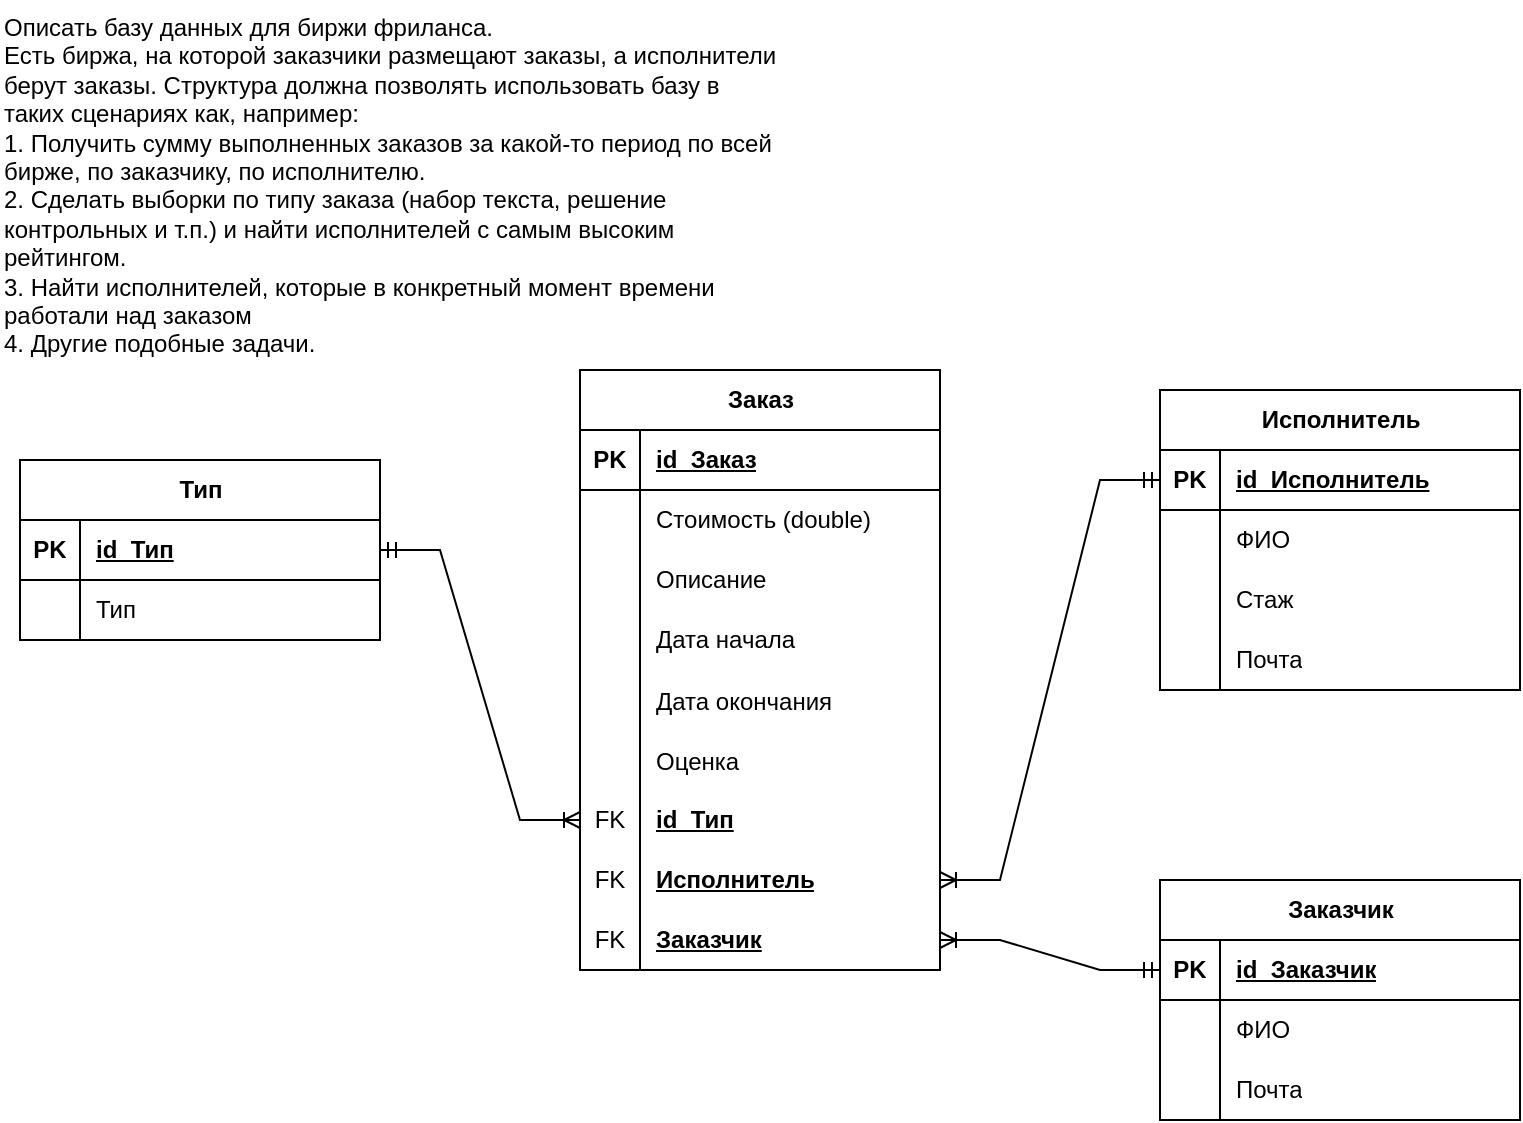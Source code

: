 <mxfile version="24.6.1" type="device">
  <diagram id="R2lEEEUBdFMjLlhIrx00" name="Page-1">
    <mxGraphModel dx="1224" dy="896" grid="1" gridSize="10" guides="1" tooltips="1" connect="1" arrows="1" fold="1" page="1" pageScale="1" pageWidth="850" pageHeight="1100" math="0" shadow="0" extFonts="Permanent Marker^https://fonts.googleapis.com/css?family=Permanent+Marker">
      <root>
        <mxCell id="0" />
        <mxCell id="1" parent="0" />
        <mxCell id="HXhsAeR6SbmvNHF-tyEE-1" value="Описать базу данных для биржи фриланса.&#xa;Есть биржа, на которой заказчики размещают заказы, а исполнители&#xa;берут заказы. Структура должна позволять использовать базу в&#xa;таких сценариях как, например:&#xa;1. Получить сумму выполненных заказов за какой-то период по всей&#xa;бирже, по заказчику, по исполнителю.&#xa;2. Сделать выборки по типу заказа (набор текста, решение&#xa;контрольных и т.п.) и найти исполнителей с самым высоким&#xa;рейтингом.&#xa;3. Найти исполнителей, которые в конкретный момент времени&#xa;работали над заказом&#xa;4. Другие подобные задачи." style="text;whiteSpace=wrap;html=1;" vertex="1" parent="1">
          <mxGeometry x="10" y="10" width="430" height="200" as="geometry" />
        </mxCell>
        <mxCell id="HXhsAeR6SbmvNHF-tyEE-2" value="Заказ" style="shape=table;startSize=30;container=1;collapsible=1;childLayout=tableLayout;fixedRows=1;rowLines=0;fontStyle=1;align=center;resizeLast=1;html=1;" vertex="1" parent="1">
          <mxGeometry x="300" y="195" width="180" height="300" as="geometry" />
        </mxCell>
        <mxCell id="HXhsAeR6SbmvNHF-tyEE-3" value="" style="shape=tableRow;horizontal=0;startSize=0;swimlaneHead=0;swimlaneBody=0;fillColor=none;collapsible=0;dropTarget=0;points=[[0,0.5],[1,0.5]];portConstraint=eastwest;top=0;left=0;right=0;bottom=1;" vertex="1" parent="HXhsAeR6SbmvNHF-tyEE-2">
          <mxGeometry y="30" width="180" height="30" as="geometry" />
        </mxCell>
        <mxCell id="HXhsAeR6SbmvNHF-tyEE-4" value="PK" style="shape=partialRectangle;connectable=0;fillColor=none;top=0;left=0;bottom=0;right=0;fontStyle=1;overflow=hidden;whiteSpace=wrap;html=1;" vertex="1" parent="HXhsAeR6SbmvNHF-tyEE-3">
          <mxGeometry width="30" height="30" as="geometry">
            <mxRectangle width="30" height="30" as="alternateBounds" />
          </mxGeometry>
        </mxCell>
        <mxCell id="HXhsAeR6SbmvNHF-tyEE-5" value="id_Заказ" style="shape=partialRectangle;connectable=0;fillColor=none;top=0;left=0;bottom=0;right=0;align=left;spacingLeft=6;fontStyle=5;overflow=hidden;whiteSpace=wrap;html=1;" vertex="1" parent="HXhsAeR6SbmvNHF-tyEE-3">
          <mxGeometry x="30" width="150" height="30" as="geometry">
            <mxRectangle width="150" height="30" as="alternateBounds" />
          </mxGeometry>
        </mxCell>
        <mxCell id="HXhsAeR6SbmvNHF-tyEE-6" value="" style="shape=tableRow;horizontal=0;startSize=0;swimlaneHead=0;swimlaneBody=0;fillColor=none;collapsible=0;dropTarget=0;points=[[0,0.5],[1,0.5]];portConstraint=eastwest;top=0;left=0;right=0;bottom=0;" vertex="1" parent="HXhsAeR6SbmvNHF-tyEE-2">
          <mxGeometry y="60" width="180" height="30" as="geometry" />
        </mxCell>
        <mxCell id="HXhsAeR6SbmvNHF-tyEE-7" value="" style="shape=partialRectangle;connectable=0;fillColor=none;top=0;left=0;bottom=0;right=0;editable=1;overflow=hidden;whiteSpace=wrap;html=1;" vertex="1" parent="HXhsAeR6SbmvNHF-tyEE-6">
          <mxGeometry width="30" height="30" as="geometry">
            <mxRectangle width="30" height="30" as="alternateBounds" />
          </mxGeometry>
        </mxCell>
        <mxCell id="HXhsAeR6SbmvNHF-tyEE-8" value="Стоимость (double)" style="shape=partialRectangle;connectable=0;fillColor=none;top=0;left=0;bottom=0;right=0;align=left;spacingLeft=6;overflow=hidden;whiteSpace=wrap;html=1;" vertex="1" parent="HXhsAeR6SbmvNHF-tyEE-6">
          <mxGeometry x="30" width="150" height="30" as="geometry">
            <mxRectangle width="150" height="30" as="alternateBounds" />
          </mxGeometry>
        </mxCell>
        <mxCell id="HXhsAeR6SbmvNHF-tyEE-9" value="" style="shape=tableRow;horizontal=0;startSize=0;swimlaneHead=0;swimlaneBody=0;fillColor=none;collapsible=0;dropTarget=0;points=[[0,0.5],[1,0.5]];portConstraint=eastwest;top=0;left=0;right=0;bottom=0;" vertex="1" parent="HXhsAeR6SbmvNHF-tyEE-2">
          <mxGeometry y="90" width="180" height="30" as="geometry" />
        </mxCell>
        <mxCell id="HXhsAeR6SbmvNHF-tyEE-10" value="" style="shape=partialRectangle;connectable=0;fillColor=none;top=0;left=0;bottom=0;right=0;editable=1;overflow=hidden;whiteSpace=wrap;html=1;" vertex="1" parent="HXhsAeR6SbmvNHF-tyEE-9">
          <mxGeometry width="30" height="30" as="geometry">
            <mxRectangle width="30" height="30" as="alternateBounds" />
          </mxGeometry>
        </mxCell>
        <mxCell id="HXhsAeR6SbmvNHF-tyEE-11" value="Описание" style="shape=partialRectangle;connectable=0;fillColor=none;top=0;left=0;bottom=0;right=0;align=left;spacingLeft=6;overflow=hidden;whiteSpace=wrap;html=1;" vertex="1" parent="HXhsAeR6SbmvNHF-tyEE-9">
          <mxGeometry x="30" width="150" height="30" as="geometry">
            <mxRectangle width="150" height="30" as="alternateBounds" />
          </mxGeometry>
        </mxCell>
        <mxCell id="HXhsAeR6SbmvNHF-tyEE-12" value="" style="shape=tableRow;horizontal=0;startSize=0;swimlaneHead=0;swimlaneBody=0;fillColor=none;collapsible=0;dropTarget=0;points=[[0,0.5],[1,0.5]];portConstraint=eastwest;top=0;left=0;right=0;bottom=0;" vertex="1" parent="HXhsAeR6SbmvNHF-tyEE-2">
          <mxGeometry y="120" width="180" height="30" as="geometry" />
        </mxCell>
        <mxCell id="HXhsAeR6SbmvNHF-tyEE-13" value="" style="shape=partialRectangle;connectable=0;fillColor=none;top=0;left=0;bottom=0;right=0;editable=1;overflow=hidden;whiteSpace=wrap;html=1;" vertex="1" parent="HXhsAeR6SbmvNHF-tyEE-12">
          <mxGeometry width="30" height="30" as="geometry">
            <mxRectangle width="30" height="30" as="alternateBounds" />
          </mxGeometry>
        </mxCell>
        <mxCell id="HXhsAeR6SbmvNHF-tyEE-14" value="Дата начала" style="shape=partialRectangle;connectable=0;fillColor=none;top=0;left=0;bottom=0;right=0;align=left;spacingLeft=6;overflow=hidden;whiteSpace=wrap;html=1;" vertex="1" parent="HXhsAeR6SbmvNHF-tyEE-12">
          <mxGeometry x="30" width="150" height="30" as="geometry">
            <mxRectangle width="150" height="30" as="alternateBounds" />
          </mxGeometry>
        </mxCell>
        <mxCell id="HXhsAeR6SbmvNHF-tyEE-31" value="" style="shape=tableRow;horizontal=0;startSize=0;swimlaneHead=0;swimlaneBody=0;fillColor=none;collapsible=0;dropTarget=0;points=[[0,0.5],[1,0.5]];portConstraint=eastwest;top=0;left=0;right=0;bottom=0;" vertex="1" parent="HXhsAeR6SbmvNHF-tyEE-2">
          <mxGeometry y="150" width="180" height="30" as="geometry" />
        </mxCell>
        <mxCell id="HXhsAeR6SbmvNHF-tyEE-32" value="" style="shape=partialRectangle;connectable=0;fillColor=none;top=0;left=0;bottom=0;right=0;editable=1;overflow=hidden;" vertex="1" parent="HXhsAeR6SbmvNHF-tyEE-31">
          <mxGeometry width="30" height="30" as="geometry">
            <mxRectangle width="30" height="30" as="alternateBounds" />
          </mxGeometry>
        </mxCell>
        <mxCell id="HXhsAeR6SbmvNHF-tyEE-33" value="Дата окончания" style="shape=partialRectangle;connectable=0;fillColor=none;top=0;left=0;bottom=0;right=0;align=left;spacingLeft=6;overflow=hidden;" vertex="1" parent="HXhsAeR6SbmvNHF-tyEE-31">
          <mxGeometry x="30" width="150" height="30" as="geometry">
            <mxRectangle width="150" height="30" as="alternateBounds" />
          </mxGeometry>
        </mxCell>
        <mxCell id="HXhsAeR6SbmvNHF-tyEE-48" value="" style="shape=tableRow;horizontal=0;startSize=0;swimlaneHead=0;swimlaneBody=0;fillColor=none;collapsible=0;dropTarget=0;points=[[0,0.5],[1,0.5]];portConstraint=eastwest;top=0;left=0;right=0;bottom=0;" vertex="1" parent="HXhsAeR6SbmvNHF-tyEE-2">
          <mxGeometry y="180" width="180" height="30" as="geometry" />
        </mxCell>
        <mxCell id="HXhsAeR6SbmvNHF-tyEE-49" value="" style="shape=partialRectangle;connectable=0;fillColor=none;top=0;left=0;bottom=0;right=0;editable=1;overflow=hidden;" vertex="1" parent="HXhsAeR6SbmvNHF-tyEE-48">
          <mxGeometry width="30" height="30" as="geometry">
            <mxRectangle width="30" height="30" as="alternateBounds" />
          </mxGeometry>
        </mxCell>
        <mxCell id="HXhsAeR6SbmvNHF-tyEE-50" value="Оценка" style="shape=partialRectangle;connectable=0;fillColor=none;top=0;left=0;bottom=0;right=0;align=left;spacingLeft=6;overflow=hidden;" vertex="1" parent="HXhsAeR6SbmvNHF-tyEE-48">
          <mxGeometry x="30" width="150" height="30" as="geometry">
            <mxRectangle width="150" height="30" as="alternateBounds" />
          </mxGeometry>
        </mxCell>
        <mxCell id="HXhsAeR6SbmvNHF-tyEE-28" value="" style="shape=tableRow;horizontal=0;startSize=0;swimlaneHead=0;swimlaneBody=0;fillColor=none;collapsible=0;dropTarget=0;points=[[0,0.5],[1,0.5]];portConstraint=eastwest;top=0;left=0;right=0;bottom=0;" vertex="1" parent="HXhsAeR6SbmvNHF-tyEE-2">
          <mxGeometry y="210" width="180" height="30" as="geometry" />
        </mxCell>
        <mxCell id="HXhsAeR6SbmvNHF-tyEE-29" value="FK" style="shape=partialRectangle;connectable=0;fillColor=none;top=0;left=0;bottom=0;right=0;fontStyle=0;overflow=hidden;whiteSpace=wrap;html=1;" vertex="1" parent="HXhsAeR6SbmvNHF-tyEE-28">
          <mxGeometry width="30" height="30" as="geometry">
            <mxRectangle width="30" height="30" as="alternateBounds" />
          </mxGeometry>
        </mxCell>
        <mxCell id="HXhsAeR6SbmvNHF-tyEE-30" value="&lt;span style=&quot;font-weight: 700; text-decoration-line: underline;&quot;&gt;id_Тип&lt;/span&gt;" style="shape=partialRectangle;connectable=0;fillColor=none;top=0;left=0;bottom=0;right=0;align=left;spacingLeft=6;fontStyle=0;overflow=hidden;whiteSpace=wrap;html=1;" vertex="1" parent="HXhsAeR6SbmvNHF-tyEE-28">
          <mxGeometry x="30" width="150" height="30" as="geometry">
            <mxRectangle width="150" height="30" as="alternateBounds" />
          </mxGeometry>
        </mxCell>
        <mxCell id="HXhsAeR6SbmvNHF-tyEE-52" value="" style="shape=tableRow;horizontal=0;startSize=0;swimlaneHead=0;swimlaneBody=0;fillColor=none;collapsible=0;dropTarget=0;points=[[0,0.5],[1,0.5]];portConstraint=eastwest;top=0;left=0;right=0;bottom=0;" vertex="1" parent="HXhsAeR6SbmvNHF-tyEE-2">
          <mxGeometry y="240" width="180" height="30" as="geometry" />
        </mxCell>
        <mxCell id="HXhsAeR6SbmvNHF-tyEE-53" value="FK" style="shape=partialRectangle;connectable=0;fillColor=none;top=0;left=0;bottom=0;right=0;fontStyle=0;overflow=hidden;whiteSpace=wrap;html=1;" vertex="1" parent="HXhsAeR6SbmvNHF-tyEE-52">
          <mxGeometry width="30" height="30" as="geometry">
            <mxRectangle width="30" height="30" as="alternateBounds" />
          </mxGeometry>
        </mxCell>
        <mxCell id="HXhsAeR6SbmvNHF-tyEE-54" value="&lt;span style=&quot;font-weight: 700; text-decoration-line: underline;&quot;&gt;Исполнитель&lt;/span&gt;" style="shape=partialRectangle;connectable=0;fillColor=none;top=0;left=0;bottom=0;right=0;align=left;spacingLeft=6;fontStyle=0;overflow=hidden;whiteSpace=wrap;html=1;" vertex="1" parent="HXhsAeR6SbmvNHF-tyEE-52">
          <mxGeometry x="30" width="150" height="30" as="geometry">
            <mxRectangle width="150" height="30" as="alternateBounds" />
          </mxGeometry>
        </mxCell>
        <mxCell id="HXhsAeR6SbmvNHF-tyEE-72" value="" style="shape=tableRow;horizontal=0;startSize=0;swimlaneHead=0;swimlaneBody=0;fillColor=none;collapsible=0;dropTarget=0;points=[[0,0.5],[1,0.5]];portConstraint=eastwest;top=0;left=0;right=0;bottom=0;" vertex="1" parent="HXhsAeR6SbmvNHF-tyEE-2">
          <mxGeometry y="270" width="180" height="30" as="geometry" />
        </mxCell>
        <mxCell id="HXhsAeR6SbmvNHF-tyEE-73" value="FK" style="shape=partialRectangle;connectable=0;fillColor=none;top=0;left=0;bottom=0;right=0;fontStyle=0;overflow=hidden;whiteSpace=wrap;html=1;" vertex="1" parent="HXhsAeR6SbmvNHF-tyEE-72">
          <mxGeometry width="30" height="30" as="geometry">
            <mxRectangle width="30" height="30" as="alternateBounds" />
          </mxGeometry>
        </mxCell>
        <mxCell id="HXhsAeR6SbmvNHF-tyEE-74" value="&lt;span style=&quot;font-weight: 700; text-decoration-line: underline;&quot;&gt;Заказчик&lt;/span&gt;" style="shape=partialRectangle;connectable=0;fillColor=none;top=0;left=0;bottom=0;right=0;align=left;spacingLeft=6;fontStyle=0;overflow=hidden;whiteSpace=wrap;html=1;" vertex="1" parent="HXhsAeR6SbmvNHF-tyEE-72">
          <mxGeometry x="30" width="150" height="30" as="geometry">
            <mxRectangle width="150" height="30" as="alternateBounds" />
          </mxGeometry>
        </mxCell>
        <mxCell id="HXhsAeR6SbmvNHF-tyEE-15" value="Тип" style="shape=table;startSize=30;container=1;collapsible=1;childLayout=tableLayout;fixedRows=1;rowLines=0;fontStyle=1;align=center;resizeLast=1;html=1;" vertex="1" parent="1">
          <mxGeometry x="20" y="240" width="180" height="90" as="geometry" />
        </mxCell>
        <mxCell id="HXhsAeR6SbmvNHF-tyEE-16" value="" style="shape=tableRow;horizontal=0;startSize=0;swimlaneHead=0;swimlaneBody=0;fillColor=none;collapsible=0;dropTarget=0;points=[[0,0.5],[1,0.5]];portConstraint=eastwest;top=0;left=0;right=0;bottom=1;" vertex="1" parent="HXhsAeR6SbmvNHF-tyEE-15">
          <mxGeometry y="30" width="180" height="30" as="geometry" />
        </mxCell>
        <mxCell id="HXhsAeR6SbmvNHF-tyEE-17" value="PK" style="shape=partialRectangle;connectable=0;fillColor=none;top=0;left=0;bottom=0;right=0;fontStyle=1;overflow=hidden;whiteSpace=wrap;html=1;" vertex="1" parent="HXhsAeR6SbmvNHF-tyEE-16">
          <mxGeometry width="30" height="30" as="geometry">
            <mxRectangle width="30" height="30" as="alternateBounds" />
          </mxGeometry>
        </mxCell>
        <mxCell id="HXhsAeR6SbmvNHF-tyEE-18" value="id_Тип" style="shape=partialRectangle;connectable=0;fillColor=none;top=0;left=0;bottom=0;right=0;align=left;spacingLeft=6;fontStyle=5;overflow=hidden;whiteSpace=wrap;html=1;" vertex="1" parent="HXhsAeR6SbmvNHF-tyEE-16">
          <mxGeometry x="30" width="150" height="30" as="geometry">
            <mxRectangle width="150" height="30" as="alternateBounds" />
          </mxGeometry>
        </mxCell>
        <mxCell id="HXhsAeR6SbmvNHF-tyEE-19" value="" style="shape=tableRow;horizontal=0;startSize=0;swimlaneHead=0;swimlaneBody=0;fillColor=none;collapsible=0;dropTarget=0;points=[[0,0.5],[1,0.5]];portConstraint=eastwest;top=0;left=0;right=0;bottom=0;" vertex="1" parent="HXhsAeR6SbmvNHF-tyEE-15">
          <mxGeometry y="60" width="180" height="30" as="geometry" />
        </mxCell>
        <mxCell id="HXhsAeR6SbmvNHF-tyEE-20" value="" style="shape=partialRectangle;connectable=0;fillColor=none;top=0;left=0;bottom=0;right=0;editable=1;overflow=hidden;whiteSpace=wrap;html=1;" vertex="1" parent="HXhsAeR6SbmvNHF-tyEE-19">
          <mxGeometry width="30" height="30" as="geometry">
            <mxRectangle width="30" height="30" as="alternateBounds" />
          </mxGeometry>
        </mxCell>
        <mxCell id="HXhsAeR6SbmvNHF-tyEE-21" value="Тип" style="shape=partialRectangle;connectable=0;fillColor=none;top=0;left=0;bottom=0;right=0;align=left;spacingLeft=6;overflow=hidden;whiteSpace=wrap;html=1;" vertex="1" parent="HXhsAeR6SbmvNHF-tyEE-19">
          <mxGeometry x="30" width="150" height="30" as="geometry">
            <mxRectangle width="150" height="30" as="alternateBounds" />
          </mxGeometry>
        </mxCell>
        <mxCell id="HXhsAeR6SbmvNHF-tyEE-34" value="" style="edgeStyle=entityRelationEdgeStyle;fontSize=12;html=1;endArrow=ERoneToMany;startArrow=ERmandOne;rounded=0;" edge="1" parent="1" source="HXhsAeR6SbmvNHF-tyEE-16" target="HXhsAeR6SbmvNHF-tyEE-28">
          <mxGeometry width="100" height="100" relative="1" as="geometry">
            <mxPoint x="120" y="480" as="sourcePoint" />
            <mxPoint x="220" y="380" as="targetPoint" />
          </mxGeometry>
        </mxCell>
        <mxCell id="HXhsAeR6SbmvNHF-tyEE-35" value="Исполнитель" style="shape=table;startSize=30;container=1;collapsible=1;childLayout=tableLayout;fixedRows=1;rowLines=0;fontStyle=1;align=center;resizeLast=1;html=1;" vertex="1" parent="1">
          <mxGeometry x="590" y="205" width="180" height="150" as="geometry" />
        </mxCell>
        <mxCell id="HXhsAeR6SbmvNHF-tyEE-36" value="" style="shape=tableRow;horizontal=0;startSize=0;swimlaneHead=0;swimlaneBody=0;fillColor=none;collapsible=0;dropTarget=0;points=[[0,0.5],[1,0.5]];portConstraint=eastwest;top=0;left=0;right=0;bottom=1;" vertex="1" parent="HXhsAeR6SbmvNHF-tyEE-35">
          <mxGeometry y="30" width="180" height="30" as="geometry" />
        </mxCell>
        <mxCell id="HXhsAeR6SbmvNHF-tyEE-37" value="PK" style="shape=partialRectangle;connectable=0;fillColor=none;top=0;left=0;bottom=0;right=0;fontStyle=1;overflow=hidden;whiteSpace=wrap;html=1;" vertex="1" parent="HXhsAeR6SbmvNHF-tyEE-36">
          <mxGeometry width="30" height="30" as="geometry">
            <mxRectangle width="30" height="30" as="alternateBounds" />
          </mxGeometry>
        </mxCell>
        <mxCell id="HXhsAeR6SbmvNHF-tyEE-38" value="id_Исполнитель" style="shape=partialRectangle;connectable=0;fillColor=none;top=0;left=0;bottom=0;right=0;align=left;spacingLeft=6;fontStyle=5;overflow=hidden;whiteSpace=wrap;html=1;" vertex="1" parent="HXhsAeR6SbmvNHF-tyEE-36">
          <mxGeometry x="30" width="150" height="30" as="geometry">
            <mxRectangle width="150" height="30" as="alternateBounds" />
          </mxGeometry>
        </mxCell>
        <mxCell id="HXhsAeR6SbmvNHF-tyEE-39" value="" style="shape=tableRow;horizontal=0;startSize=0;swimlaneHead=0;swimlaneBody=0;fillColor=none;collapsible=0;dropTarget=0;points=[[0,0.5],[1,0.5]];portConstraint=eastwest;top=0;left=0;right=0;bottom=0;" vertex="1" parent="HXhsAeR6SbmvNHF-tyEE-35">
          <mxGeometry y="60" width="180" height="30" as="geometry" />
        </mxCell>
        <mxCell id="HXhsAeR6SbmvNHF-tyEE-40" value="" style="shape=partialRectangle;connectable=0;fillColor=none;top=0;left=0;bottom=0;right=0;editable=1;overflow=hidden;whiteSpace=wrap;html=1;" vertex="1" parent="HXhsAeR6SbmvNHF-tyEE-39">
          <mxGeometry width="30" height="30" as="geometry">
            <mxRectangle width="30" height="30" as="alternateBounds" />
          </mxGeometry>
        </mxCell>
        <mxCell id="HXhsAeR6SbmvNHF-tyEE-41" value="ФИО" style="shape=partialRectangle;connectable=0;fillColor=none;top=0;left=0;bottom=0;right=0;align=left;spacingLeft=6;overflow=hidden;whiteSpace=wrap;html=1;" vertex="1" parent="HXhsAeR6SbmvNHF-tyEE-39">
          <mxGeometry x="30" width="150" height="30" as="geometry">
            <mxRectangle width="150" height="30" as="alternateBounds" />
          </mxGeometry>
        </mxCell>
        <mxCell id="HXhsAeR6SbmvNHF-tyEE-42" value="" style="shape=tableRow;horizontal=0;startSize=0;swimlaneHead=0;swimlaneBody=0;fillColor=none;collapsible=0;dropTarget=0;points=[[0,0.5],[1,0.5]];portConstraint=eastwest;top=0;left=0;right=0;bottom=0;" vertex="1" parent="HXhsAeR6SbmvNHF-tyEE-35">
          <mxGeometry y="90" width="180" height="30" as="geometry" />
        </mxCell>
        <mxCell id="HXhsAeR6SbmvNHF-tyEE-43" value="" style="shape=partialRectangle;connectable=0;fillColor=none;top=0;left=0;bottom=0;right=0;editable=1;overflow=hidden;whiteSpace=wrap;html=1;" vertex="1" parent="HXhsAeR6SbmvNHF-tyEE-42">
          <mxGeometry width="30" height="30" as="geometry">
            <mxRectangle width="30" height="30" as="alternateBounds" />
          </mxGeometry>
        </mxCell>
        <mxCell id="HXhsAeR6SbmvNHF-tyEE-44" value="Стаж" style="shape=partialRectangle;connectable=0;fillColor=none;top=0;left=0;bottom=0;right=0;align=left;spacingLeft=6;overflow=hidden;whiteSpace=wrap;html=1;" vertex="1" parent="HXhsAeR6SbmvNHF-tyEE-42">
          <mxGeometry x="30" width="150" height="30" as="geometry">
            <mxRectangle width="150" height="30" as="alternateBounds" />
          </mxGeometry>
        </mxCell>
        <mxCell id="HXhsAeR6SbmvNHF-tyEE-45" value="" style="shape=tableRow;horizontal=0;startSize=0;swimlaneHead=0;swimlaneBody=0;fillColor=none;collapsible=0;dropTarget=0;points=[[0,0.5],[1,0.5]];portConstraint=eastwest;top=0;left=0;right=0;bottom=0;" vertex="1" parent="HXhsAeR6SbmvNHF-tyEE-35">
          <mxGeometry y="120" width="180" height="30" as="geometry" />
        </mxCell>
        <mxCell id="HXhsAeR6SbmvNHF-tyEE-46" value="" style="shape=partialRectangle;connectable=0;fillColor=none;top=0;left=0;bottom=0;right=0;editable=1;overflow=hidden;whiteSpace=wrap;html=1;" vertex="1" parent="HXhsAeR6SbmvNHF-tyEE-45">
          <mxGeometry width="30" height="30" as="geometry">
            <mxRectangle width="30" height="30" as="alternateBounds" />
          </mxGeometry>
        </mxCell>
        <mxCell id="HXhsAeR6SbmvNHF-tyEE-47" value="Почта" style="shape=partialRectangle;connectable=0;fillColor=none;top=0;left=0;bottom=0;right=0;align=left;spacingLeft=6;overflow=hidden;whiteSpace=wrap;html=1;" vertex="1" parent="HXhsAeR6SbmvNHF-tyEE-45">
          <mxGeometry x="30" width="150" height="30" as="geometry">
            <mxRectangle width="150" height="30" as="alternateBounds" />
          </mxGeometry>
        </mxCell>
        <mxCell id="HXhsAeR6SbmvNHF-tyEE-51" value="" style="edgeStyle=entityRelationEdgeStyle;fontSize=12;html=1;endArrow=ERoneToMany;startArrow=ERmandOne;rounded=0;" edge="1" parent="1" source="HXhsAeR6SbmvNHF-tyEE-36" target="HXhsAeR6SbmvNHF-tyEE-52">
          <mxGeometry width="100" height="100" relative="1" as="geometry">
            <mxPoint x="500" y="610" as="sourcePoint" />
            <mxPoint x="600" y="510" as="targetPoint" />
          </mxGeometry>
        </mxCell>
        <mxCell id="HXhsAeR6SbmvNHF-tyEE-55" value="Заказчик" style="shape=table;startSize=30;container=1;collapsible=1;childLayout=tableLayout;fixedRows=1;rowLines=0;fontStyle=1;align=center;resizeLast=1;html=1;" vertex="1" parent="1">
          <mxGeometry x="590" y="450" width="180" height="120" as="geometry" />
        </mxCell>
        <mxCell id="HXhsAeR6SbmvNHF-tyEE-56" value="" style="shape=tableRow;horizontal=0;startSize=0;swimlaneHead=0;swimlaneBody=0;fillColor=none;collapsible=0;dropTarget=0;points=[[0,0.5],[1,0.5]];portConstraint=eastwest;top=0;left=0;right=0;bottom=1;" vertex="1" parent="HXhsAeR6SbmvNHF-tyEE-55">
          <mxGeometry y="30" width="180" height="30" as="geometry" />
        </mxCell>
        <mxCell id="HXhsAeR6SbmvNHF-tyEE-57" value="PK" style="shape=partialRectangle;connectable=0;fillColor=none;top=0;left=0;bottom=0;right=0;fontStyle=1;overflow=hidden;whiteSpace=wrap;html=1;" vertex="1" parent="HXhsAeR6SbmvNHF-tyEE-56">
          <mxGeometry width="30" height="30" as="geometry">
            <mxRectangle width="30" height="30" as="alternateBounds" />
          </mxGeometry>
        </mxCell>
        <mxCell id="HXhsAeR6SbmvNHF-tyEE-58" value="id_Заказчик" style="shape=partialRectangle;connectable=0;fillColor=none;top=0;left=0;bottom=0;right=0;align=left;spacingLeft=6;fontStyle=5;overflow=hidden;whiteSpace=wrap;html=1;" vertex="1" parent="HXhsAeR6SbmvNHF-tyEE-56">
          <mxGeometry x="30" width="150" height="30" as="geometry">
            <mxRectangle width="150" height="30" as="alternateBounds" />
          </mxGeometry>
        </mxCell>
        <mxCell id="HXhsAeR6SbmvNHF-tyEE-59" value="" style="shape=tableRow;horizontal=0;startSize=0;swimlaneHead=0;swimlaneBody=0;fillColor=none;collapsible=0;dropTarget=0;points=[[0,0.5],[1,0.5]];portConstraint=eastwest;top=0;left=0;right=0;bottom=0;" vertex="1" parent="HXhsAeR6SbmvNHF-tyEE-55">
          <mxGeometry y="60" width="180" height="30" as="geometry" />
        </mxCell>
        <mxCell id="HXhsAeR6SbmvNHF-tyEE-60" value="" style="shape=partialRectangle;connectable=0;fillColor=none;top=0;left=0;bottom=0;right=0;editable=1;overflow=hidden;whiteSpace=wrap;html=1;" vertex="1" parent="HXhsAeR6SbmvNHF-tyEE-59">
          <mxGeometry width="30" height="30" as="geometry">
            <mxRectangle width="30" height="30" as="alternateBounds" />
          </mxGeometry>
        </mxCell>
        <mxCell id="HXhsAeR6SbmvNHF-tyEE-61" value="ФИО" style="shape=partialRectangle;connectable=0;fillColor=none;top=0;left=0;bottom=0;right=0;align=left;spacingLeft=6;overflow=hidden;whiteSpace=wrap;html=1;" vertex="1" parent="HXhsAeR6SbmvNHF-tyEE-59">
          <mxGeometry x="30" width="150" height="30" as="geometry">
            <mxRectangle width="150" height="30" as="alternateBounds" />
          </mxGeometry>
        </mxCell>
        <mxCell id="HXhsAeR6SbmvNHF-tyEE-65" value="" style="shape=tableRow;horizontal=0;startSize=0;swimlaneHead=0;swimlaneBody=0;fillColor=none;collapsible=0;dropTarget=0;points=[[0,0.5],[1,0.5]];portConstraint=eastwest;top=0;left=0;right=0;bottom=0;" vertex="1" parent="HXhsAeR6SbmvNHF-tyEE-55">
          <mxGeometry y="90" width="180" height="30" as="geometry" />
        </mxCell>
        <mxCell id="HXhsAeR6SbmvNHF-tyEE-66" value="" style="shape=partialRectangle;connectable=0;fillColor=none;top=0;left=0;bottom=0;right=0;editable=1;overflow=hidden;whiteSpace=wrap;html=1;" vertex="1" parent="HXhsAeR6SbmvNHF-tyEE-65">
          <mxGeometry width="30" height="30" as="geometry">
            <mxRectangle width="30" height="30" as="alternateBounds" />
          </mxGeometry>
        </mxCell>
        <mxCell id="HXhsAeR6SbmvNHF-tyEE-67" value="Почта" style="shape=partialRectangle;connectable=0;fillColor=none;top=0;left=0;bottom=0;right=0;align=left;spacingLeft=6;overflow=hidden;whiteSpace=wrap;html=1;" vertex="1" parent="HXhsAeR6SbmvNHF-tyEE-65">
          <mxGeometry x="30" width="150" height="30" as="geometry">
            <mxRectangle width="150" height="30" as="alternateBounds" />
          </mxGeometry>
        </mxCell>
        <mxCell id="HXhsAeR6SbmvNHF-tyEE-75" value="" style="edgeStyle=entityRelationEdgeStyle;fontSize=12;html=1;endArrow=ERoneToMany;startArrow=ERmandOne;rounded=0;" edge="1" parent="1" source="HXhsAeR6SbmvNHF-tyEE-56" target="HXhsAeR6SbmvNHF-tyEE-72">
          <mxGeometry width="100" height="100" relative="1" as="geometry">
            <mxPoint x="440" y="670" as="sourcePoint" />
            <mxPoint x="540" y="570" as="targetPoint" />
          </mxGeometry>
        </mxCell>
      </root>
    </mxGraphModel>
  </diagram>
</mxfile>

